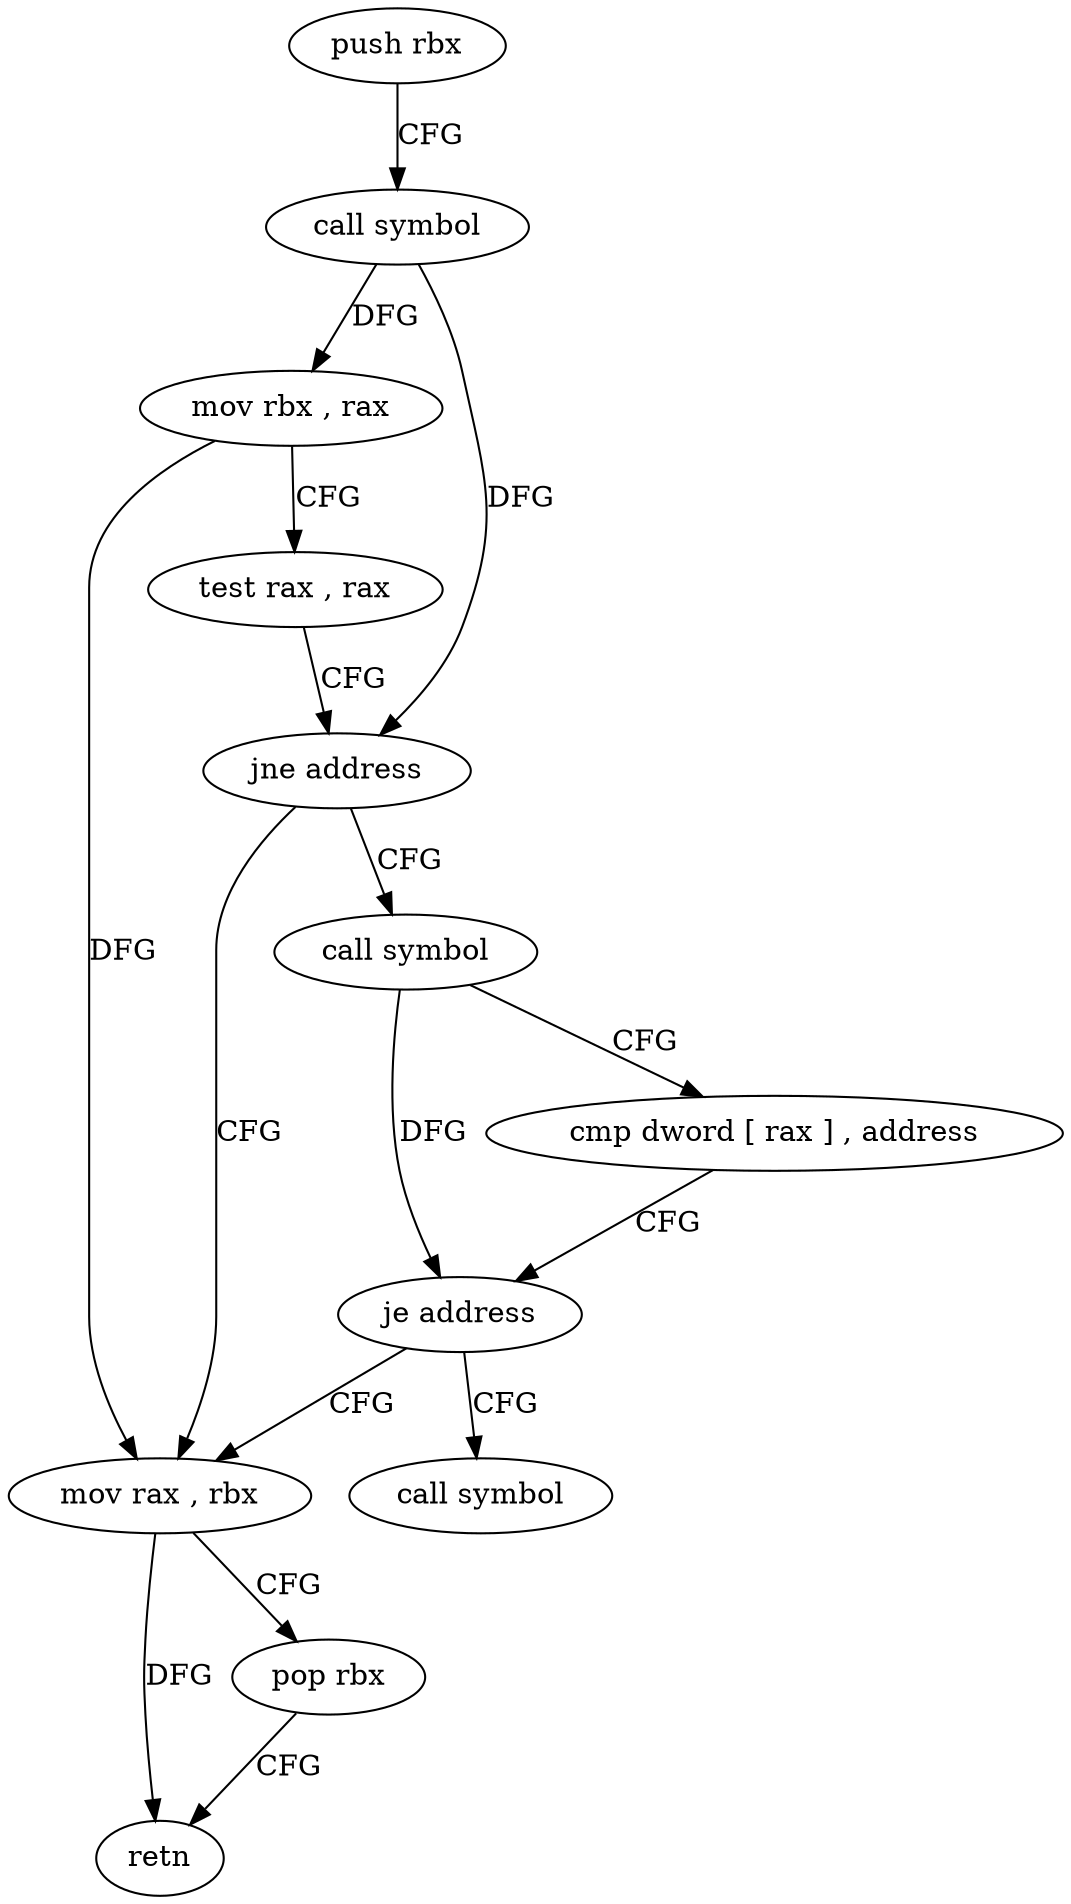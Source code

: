 digraph "func" {
"4232192" [label = "push rbx" ]
"4232193" [label = "call symbol" ]
"4232198" [label = "mov rbx , rax" ]
"4232201" [label = "test rax , rax" ]
"4232204" [label = "jne address" ]
"4232216" [label = "mov rax , rbx" ]
"4232206" [label = "call symbol" ]
"4232219" [label = "pop rbx" ]
"4232220" [label = "retn" ]
"4232211" [label = "cmp dword [ rax ] , address" ]
"4232214" [label = "je address" ]
"4232221" [label = "call symbol" ]
"4232192" -> "4232193" [ label = "CFG" ]
"4232193" -> "4232198" [ label = "DFG" ]
"4232193" -> "4232204" [ label = "DFG" ]
"4232198" -> "4232201" [ label = "CFG" ]
"4232198" -> "4232216" [ label = "DFG" ]
"4232201" -> "4232204" [ label = "CFG" ]
"4232204" -> "4232216" [ label = "CFG" ]
"4232204" -> "4232206" [ label = "CFG" ]
"4232216" -> "4232219" [ label = "CFG" ]
"4232216" -> "4232220" [ label = "DFG" ]
"4232206" -> "4232211" [ label = "CFG" ]
"4232206" -> "4232214" [ label = "DFG" ]
"4232219" -> "4232220" [ label = "CFG" ]
"4232211" -> "4232214" [ label = "CFG" ]
"4232214" -> "4232221" [ label = "CFG" ]
"4232214" -> "4232216" [ label = "CFG" ]
}
